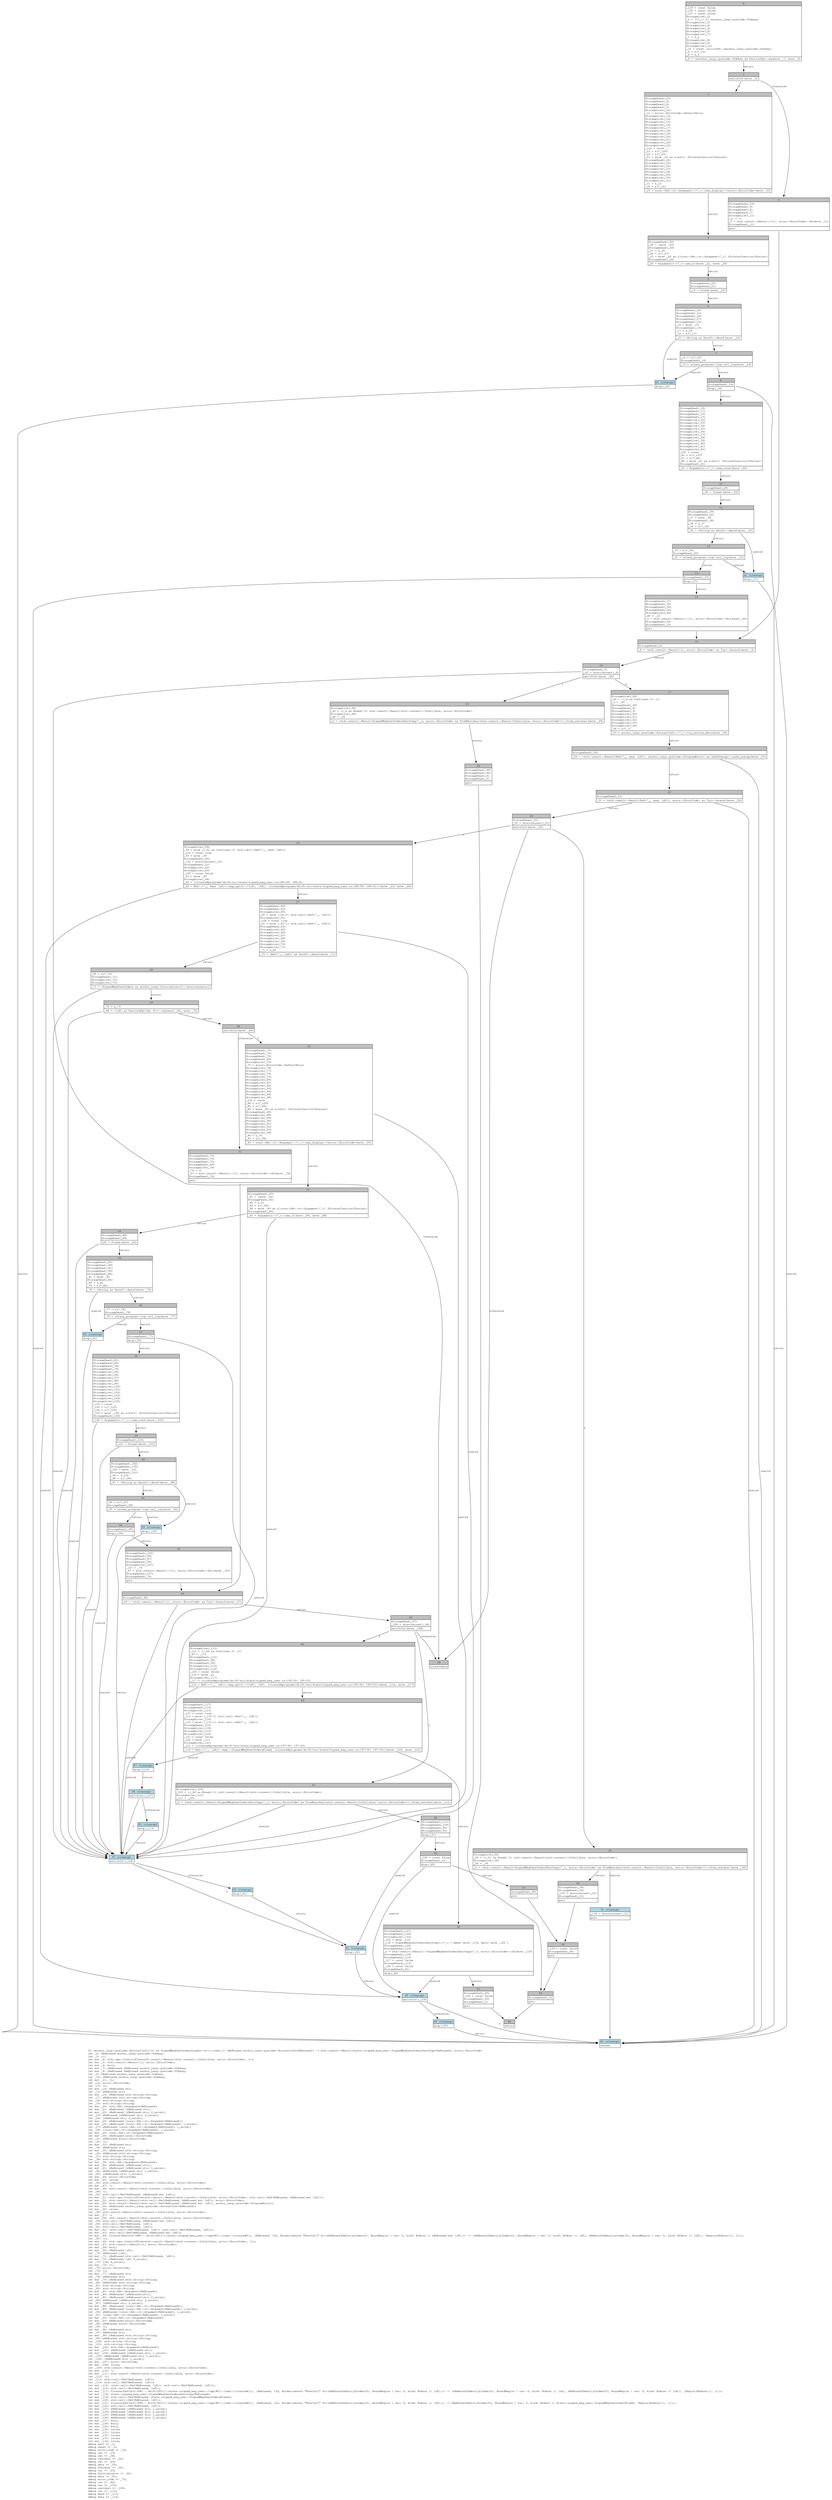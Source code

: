 digraph Mir_0_3979 {
    graph [fontname="Courier, monospace"];
    node [fontname="Courier, monospace"];
    edge [fontname="Courier, monospace"];
    label=<fn &lt;anchor_lang::prelude::AccountInfo&lt;'a&gt; as SignedMsgUserOrdersLoader&lt;'a&gt;&gt;::load(_1: &amp;ReErased anchor_lang::prelude::AccountInfo&lt;ReErased&gt;) -&gt; std::result::Result&lt;state::signed_msg_user::SignedMsgUserOrdersZeroCopy&lt;ReErased&gt;, error::ErrorCode&gt;<br align="left"/>let _2: &amp;ReErased anchor_lang::prelude::Pubkey;<br align="left"/>let _3: ();<br align="left"/>let mut _4: std::ops::ControlFlow&lt;std::result::Result&lt;std::convert::Infallible, error::ErrorCode&gt;, ()&gt;;<br align="left"/>let mut _5: std::result::Result&lt;(), error::ErrorCode&gt;;<br align="left"/>let mut _6: bool;<br align="left"/>let mut _7: &amp;ReErased &amp;ReErased anchor_lang::prelude::Pubkey;<br align="left"/>let mut _8: &amp;ReErased &amp;ReErased anchor_lang::prelude::Pubkey;<br align="left"/>let _9: &amp;ReErased anchor_lang::prelude::Pubkey;<br align="left"/>let _10: &amp;ReErased anchor_lang::prelude::Pubkey;<br align="left"/>let mut _11: ();<br align="left"/>let _12: error::ErrorCode;<br align="left"/>let _13: ();<br align="left"/>let mut _14: &amp;ReErased str;<br align="left"/>let _15: &amp;ReErased str;<br align="left"/>let mut _16: &amp;ReErased std::string::String;<br align="left"/>let _17: &amp;ReErased std::string::String;<br align="left"/>let _18: std::string::String;<br align="left"/>let _19: std::string::String;<br align="left"/>let mut _20: std::fmt::Arguments&lt;ReErased&gt;;<br align="left"/>let mut _21: &amp;ReErased [&amp;ReErased str];<br align="left"/>let mut _22: &amp;ReErased [&amp;ReErased str; 2_usize];<br align="left"/>let _23: &amp;ReErased [&amp;ReErased str; 2_usize];<br align="left"/>let _24: [&amp;ReErased str; 2_usize];<br align="left"/>let mut _25: &amp;ReErased [core::fmt::rt::Argument&lt;ReErased&gt;];<br align="left"/>let mut _26: &amp;ReErased [core::fmt::rt::Argument&lt;ReErased&gt;; 1_usize];<br align="left"/>let _27: &amp;ReErased [core::fmt::rt::Argument&lt;ReErased&gt;; 1_usize];<br align="left"/>let _28: [core::fmt::rt::Argument&lt;ReErased&gt;; 1_usize];<br align="left"/>let mut _29: core::fmt::rt::Argument&lt;ReErased&gt;;<br align="left"/>let mut _30: &amp;ReErased error::ErrorCode;<br align="left"/>let _31: &amp;ReErased error::ErrorCode;<br align="left"/>let _32: ();<br align="left"/>let mut _33: &amp;ReErased str;<br align="left"/>let _34: &amp;ReErased str;<br align="left"/>let mut _35: &amp;ReErased std::string::String;<br align="left"/>let _36: &amp;ReErased std::string::String;<br align="left"/>let _37: std::string::String;<br align="left"/>let _38: std::string::String;<br align="left"/>let mut _39: std::fmt::Arguments&lt;ReErased&gt;;<br align="left"/>let mut _40: &amp;ReErased [&amp;ReErased str];<br align="left"/>let mut _41: &amp;ReErased [&amp;ReErased str; 1_usize];<br align="left"/>let _42: &amp;ReErased [&amp;ReErased str; 1_usize];<br align="left"/>let _43: [&amp;ReErased str; 1_usize];<br align="left"/>let mut _44: error::ErrorCode;<br align="left"/>let mut _45: isize;<br align="left"/>let _46: std::result::Result&lt;std::convert::Infallible, error::ErrorCode&gt;;<br align="left"/>let mut _47: !;<br align="left"/>let mut _48: std::result::Result&lt;std::convert::Infallible, error::ErrorCode&gt;;<br align="left"/>let _49: ();<br align="left"/>let _50: std::cell::Ref&lt;ReErased, &amp;ReErased mut [u8]&gt;;<br align="left"/>let mut _51: std::ops::ControlFlow&lt;std::result::Result&lt;std::convert::Infallible, error::ErrorCode&gt;, std::cell::Ref&lt;ReErased, &amp;ReErased mut [u8]&gt;&gt;;<br align="left"/>let mut _52: std::result::Result&lt;std::cell::Ref&lt;ReErased, &amp;ReErased mut [u8]&gt;, error::ErrorCode&gt;;<br align="left"/>let mut _53: std::result::Result&lt;std::cell::Ref&lt;ReErased, &amp;ReErased mut [u8]&gt;, anchor_lang::prelude::ProgramError&gt;;<br align="left"/>let mut _54: &amp;ReErased anchor_lang::prelude::AccountInfo&lt;ReErased&gt;;<br align="left"/>let mut _55: isize;<br align="left"/>let _56: std::result::Result&lt;std::convert::Infallible, error::ErrorCode&gt;;<br align="left"/>let mut _57: !;<br align="left"/>let mut _58: std::result::Result&lt;std::convert::Infallible, error::ErrorCode&gt;;<br align="left"/>let _59: std::cell::Ref&lt;ReErased, &amp;ReErased mut [u8]&gt;;<br align="left"/>let _60: std::cell::Ref&lt;ReErased, [u8]&gt;;<br align="left"/>let _61: std::cell::Ref&lt;ReErased, [u8]&gt;;<br align="left"/>let mut _62: (std::cell::Ref&lt;ReErased, [u8]&gt;, std::cell::Ref&lt;ReErased, [u8]&gt;);<br align="left"/>let mut _63: std::cell::Ref&lt;ReErased, &amp;ReErased mut [u8]&gt;;<br align="left"/>let mut _64: Closure(DefId(0:3980 ~ drift[d311]::state::signed_msg_user::{impl#5}::load::{closure#0}), [ReErased, i32, Binder(extern &quot;RustCall&quot; fn((&amp;ReBound(DebruijnIndex(0), BoundRegion { var: 0, kind: BrAnon }) &amp;ReErased mut [u8],)) -&gt; (&amp;ReBound(DebruijnIndex(0), BoundRegion { var: 0, kind: BrAnon }) [u8], &amp;ReBound(DebruijnIndex(0), BoundRegion { var: 0, kind: BrAnon }) [u8]), [Region(BrAnon)]), ()]);<br align="left"/>let _65: ();<br align="left"/>let mut _66: std::ops::ControlFlow&lt;std::result::Result&lt;std::convert::Infallible, error::ErrorCode&gt;, ()&gt;;<br align="left"/>let mut _67: std::result::Result&lt;(), error::ErrorCode&gt;;<br align="left"/>let mut _68: bool;<br align="left"/>let mut _69: &amp;ReErased [u8];<br align="left"/>let _70: &amp;ReErased [u8];<br align="left"/>let mut _71: &amp;ReErased std::cell::Ref&lt;ReErased, [u8]&gt;;<br align="left"/>let mut _72: &amp;ReErased [u8; 8_usize];<br align="left"/>let _73: [u8; 8_usize];<br align="left"/>let mut _74: ();<br align="left"/>let _75: error::ErrorCode;<br align="left"/>let _76: ();<br align="left"/>let mut _77: &amp;ReErased str;<br align="left"/>let _78: &amp;ReErased str;<br align="left"/>let mut _79: &amp;ReErased std::string::String;<br align="left"/>let _80: &amp;ReErased std::string::String;<br align="left"/>let _81: std::string::String;<br align="left"/>let _82: std::string::String;<br align="left"/>let mut _83: std::fmt::Arguments&lt;ReErased&gt;;<br align="left"/>let mut _84: &amp;ReErased [&amp;ReErased str];<br align="left"/>let mut _85: &amp;ReErased [&amp;ReErased str; 2_usize];<br align="left"/>let _86: &amp;ReErased [&amp;ReErased str; 2_usize];<br align="left"/>let _87: [&amp;ReErased str; 2_usize];<br align="left"/>let mut _88: &amp;ReErased [core::fmt::rt::Argument&lt;ReErased&gt;];<br align="left"/>let mut _89: &amp;ReErased [core::fmt::rt::Argument&lt;ReErased&gt;; 1_usize];<br align="left"/>let _90: &amp;ReErased [core::fmt::rt::Argument&lt;ReErased&gt;; 1_usize];<br align="left"/>let _91: [core::fmt::rt::Argument&lt;ReErased&gt;; 1_usize];<br align="left"/>let mut _92: core::fmt::rt::Argument&lt;ReErased&gt;;<br align="left"/>let mut _93: &amp;ReErased error::ErrorCode;<br align="left"/>let _94: &amp;ReErased error::ErrorCode;<br align="left"/>let _95: ();<br align="left"/>let mut _96: &amp;ReErased str;<br align="left"/>let _97: &amp;ReErased str;<br align="left"/>let mut _98: &amp;ReErased std::string::String;<br align="left"/>let _99: &amp;ReErased std::string::String;<br align="left"/>let _100: std::string::String;<br align="left"/>let _101: std::string::String;<br align="left"/>let mut _102: std::fmt::Arguments&lt;ReErased&gt;;<br align="left"/>let mut _103: &amp;ReErased [&amp;ReErased str];<br align="left"/>let mut _104: &amp;ReErased [&amp;ReErased str; 1_usize];<br align="left"/>let _105: &amp;ReErased [&amp;ReErased str; 1_usize];<br align="left"/>let _106: [&amp;ReErased str; 1_usize];<br align="left"/>let mut _107: error::ErrorCode;<br align="left"/>let mut _108: isize;<br align="left"/>let _109: std::result::Result&lt;std::convert::Infallible, error::ErrorCode&gt;;<br align="left"/>let mut _110: !;<br align="left"/>let mut _111: std::result::Result&lt;std::convert::Infallible, error::ErrorCode&gt;;<br align="left"/>let _112: ();<br align="left"/>let _113: std::cell::Ref&lt;ReErased, [u8]&gt;;<br align="left"/>let _114: std::cell::Ref&lt;ReErased, [u8]&gt;;<br align="left"/>let mut _115: (std::cell::Ref&lt;ReErased, [u8]&gt;, std::cell::Ref&lt;ReErased, [u8]&gt;);<br align="left"/>let mut _116: std::cell::Ref&lt;ReErased, [u8]&gt;;<br align="left"/>let mut _117: Closure(DefId(0:3981 ~ drift[d311]::state::signed_msg_user::{impl#5}::load::{closure#1}), [ReErased, i32, Binder(extern &quot;RustCall&quot; fn((&amp;ReBound(DebruijnIndex(0), BoundRegion { var: 0, kind: BrAnon }) [u8],)) -&gt; (&amp;ReBound(DebruijnIndex(0), BoundRegion { var: 0, kind: BrAnon }) [u8], &amp;ReBound(DebruijnIndex(0), BoundRegion { var: 0, kind: BrAnon }) [u8]), [Region(BrAnon)]), ()]);<br align="left"/>let mut _118: state::signed_msg_user::SignedMsgUserOrdersZeroCopy&lt;ReErased&gt;;<br align="left"/>let mut _119: std::cell::Ref&lt;ReErased, state::signed_msg_user::SignedMsgUserOrdersFixed&gt;;<br align="left"/>let mut _120: std::cell::Ref&lt;ReErased, [u8]&gt;;<br align="left"/>let mut _121: Closure(DefId(0:3982 ~ drift[d311]::state::signed_msg_user::{impl#5}::load::{closure#2}), [ReErased, i32, Binder(extern &quot;RustCall&quot; fn((&amp;ReBound(DebruijnIndex(0), BoundRegion { var: 0, kind: BrAnon }) [u8],)) -&gt; &amp;ReBound(DebruijnIndex(0), BoundRegion { var: 0, kind: BrAnon }) state::signed_msg_user::SignedMsgUserOrdersFixed, [Region(BrAnon)]), ()]);<br align="left"/>let mut _122: std::cell::Ref&lt;ReErased, [u8]&gt;;<br align="left"/>let mut _123: &amp;ReErased [&amp;ReErased str; 1_usize];<br align="left"/>let mut _124: &amp;ReErased [&amp;ReErased str; 2_usize];<br align="left"/>let mut _125: &amp;ReErased [&amp;ReErased str; 1_usize];<br align="left"/>let mut _126: &amp;ReErased [&amp;ReErased str; 2_usize];<br align="left"/>let mut _127: bool;<br align="left"/>let mut _128: bool;<br align="left"/>let mut _129: bool;<br align="left"/>let mut _130: isize;<br align="left"/>let mut _131: isize;<br align="left"/>let mut _132: isize;<br align="left"/>let mut _133: isize;<br align="left"/>let mut _134: isize;<br align="left"/>debug self =&gt; _1;<br align="left"/>debug owner =&gt; _2;<br align="left"/>debug error_code =&gt; _12;<br align="left"/>debug res =&gt; _19;<br align="left"/>debug res =&gt; _38;<br align="left"/>debug residual =&gt; _46;<br align="left"/>debug val =&gt; _49;<br align="left"/>debug data =&gt; _50;<br align="left"/>debug residual =&gt; _56;<br align="left"/>debug val =&gt; _59;<br align="left"/>debug discriminator =&gt; _60;<br align="left"/>debug data =&gt; _61;<br align="left"/>debug error_code =&gt; _75;<br align="left"/>debug res =&gt; _82;<br align="left"/>debug res =&gt; _101;<br align="left"/>debug residual =&gt; _109;<br align="left"/>debug val =&gt; _112;<br align="left"/>debug fixed =&gt; _113;<br align="left"/>debug data =&gt; _114;<br align="left"/>>;
    bb0__0_3979 [shape="none", label=<<table border="0" cellborder="1" cellspacing="0"><tr><td bgcolor="gray" align="center" colspan="1">0</td></tr><tr><td align="left" balign="left">_129 = const false<br/>_128 = const false<br/>_127 = const false<br/>StorageLive(_2)<br/>_2 = ((*_1).3: &amp;anchor_lang::prelude::Pubkey)<br/>StorageLive(_3)<br/>StorageLive(_4)<br/>StorageLive(_5)<br/>StorageLive(_6)<br/>StorageLive(_7)<br/>_7 = &amp;_2<br/>StorageLive(_8)<br/>StorageLive(_9)<br/>StorageLive(_10)<br/>_10 = const {alloc266: &amp;anchor_lang::prelude::Pubkey}<br/>_9 = &amp;(*_10)<br/>_8 = &amp;_9<br/></td></tr><tr><td align="left">_6 = &lt;&amp;anchor_lang::prelude::Pubkey as PartialEq&gt;::eq(move _7, move _8)</td></tr></table>>];
    bb1__0_3979 [shape="none", label=<<table border="0" cellborder="1" cellspacing="0"><tr><td bgcolor="gray" align="center" colspan="1">1</td></tr><tr><td align="left">switchInt(move _6)</td></tr></table>>];
    bb2__0_3979 [shape="none", label=<<table border="0" cellborder="1" cellspacing="0"><tr><td bgcolor="gray" align="center" colspan="1">2</td></tr><tr><td align="left" balign="left">StorageDead(_10)<br/>StorageDead(_9)<br/>StorageDead(_8)<br/>StorageDead(_7)<br/>StorageLive(_11)<br/>_11 = ()<br/>_5 = std::result::Result::&lt;(), error::ErrorCode&gt;::Ok(move _11)<br/>StorageDead(_11)<br/></td></tr><tr><td align="left">goto</td></tr></table>>];
    bb3__0_3979 [shape="none", label=<<table border="0" cellborder="1" cellspacing="0"><tr><td bgcolor="gray" align="center" colspan="1">3</td></tr><tr><td align="left" balign="left">StorageDead(_10)<br/>StorageDead(_9)<br/>StorageDead(_8)<br/>StorageDead(_7)<br/>StorageLive(_12)<br/>_12 = error::ErrorCode::DefaultError<br/>StorageLive(_13)<br/>StorageLive(_14)<br/>StorageLive(_15)<br/>StorageLive(_16)<br/>StorageLive(_17)<br/>StorageLive(_18)<br/>StorageLive(_19)<br/>StorageLive(_20)<br/>StorageLive(_21)<br/>StorageLive(_22)<br/>StorageLive(_23)<br/>_126 = const _<br/>_23 = &amp;(*_126)<br/>_22 = &amp;(*_23)<br/>_21 = move _22 as &amp;[&amp;str] (PointerCoercion(Unsize))<br/>StorageDead(_22)<br/>StorageLive(_25)<br/>StorageLive(_26)<br/>StorageLive(_27)<br/>StorageLive(_28)<br/>StorageLive(_29)<br/>StorageLive(_30)<br/>StorageLive(_31)<br/>_31 = &amp;_12<br/>_30 = &amp;(*_31)<br/></td></tr><tr><td align="left">_29 = core::fmt::rt::Argument::&lt;'_&gt;::new_display::&lt;error::ErrorCode&gt;(move _30)</td></tr></table>>];
    bb4__0_3979 [shape="none", label=<<table border="0" cellborder="1" cellspacing="0"><tr><td bgcolor="gray" align="center" colspan="1">4</td></tr><tr><td align="left" balign="left">StorageDead(_30)<br/>_28 = [move _29]<br/>StorageDead(_29)<br/>_27 = &amp;_28<br/>_26 = &amp;(*_27)<br/>_25 = move _26 as &amp;[core::fmt::rt::Argument&lt;'_&gt;] (PointerCoercion(Unsize))<br/>StorageDead(_26)<br/></td></tr><tr><td align="left">_20 = Arguments::&lt;'_&gt;::new_v1(move _21, move _25)</td></tr></table>>];
    bb5__0_3979 [shape="none", label=<<table border="0" cellborder="1" cellspacing="0"><tr><td bgcolor="gray" align="center" colspan="1">5</td></tr><tr><td align="left" balign="left">StorageDead(_25)<br/>StorageDead(_21)<br/></td></tr><tr><td align="left">_19 = format(move _20)</td></tr></table>>];
    bb6__0_3979 [shape="none", label=<<table border="0" cellborder="1" cellspacing="0"><tr><td bgcolor="gray" align="center" colspan="1">6</td></tr><tr><td align="left" balign="left">StorageDead(_20)<br/>StorageDead(_31)<br/>StorageDead(_28)<br/>StorageDead(_27)<br/>StorageDead(_23)<br/>_18 = move _19<br/>StorageDead(_19)<br/>_17 = &amp;_18<br/>_16 = &amp;(*_17)<br/></td></tr><tr><td align="left">_15 = &lt;String as Deref&gt;::deref(move _16)</td></tr></table>>];
    bb7__0_3979 [shape="none", label=<<table border="0" cellborder="1" cellspacing="0"><tr><td bgcolor="gray" align="center" colspan="1">7</td></tr><tr><td align="left" balign="left">_14 = &amp;(*_15)<br/>StorageDead(_16)<br/></td></tr><tr><td align="left">_13 = solana_program::log::sol_log(move _14)</td></tr></table>>];
    bb8__0_3979 [shape="none", label=<<table border="0" cellborder="1" cellspacing="0"><tr><td bgcolor="gray" align="center" colspan="1">8</td></tr><tr><td align="left" balign="left">StorageDead(_14)<br/></td></tr><tr><td align="left">drop(_18)</td></tr></table>>];
    bb9__0_3979 [shape="none", label=<<table border="0" cellborder="1" cellspacing="0"><tr><td bgcolor="gray" align="center" colspan="1">9</td></tr><tr><td align="left" balign="left">StorageDead(_18)<br/>StorageDead(_17)<br/>StorageDead(_15)<br/>StorageDead(_13)<br/>StorageLive(_32)<br/>StorageLive(_33)<br/>StorageLive(_34)<br/>StorageLive(_35)<br/>StorageLive(_36)<br/>StorageLive(_37)<br/>StorageLive(_38)<br/>StorageLive(_39)<br/>StorageLive(_40)<br/>StorageLive(_41)<br/>StorageLive(_42)<br/>_125 = const _<br/>_42 = &amp;(*_125)<br/>_41 = &amp;(*_42)<br/>_40 = move _41 as &amp;[&amp;str] (PointerCoercion(Unsize))<br/>StorageDead(_41)<br/></td></tr><tr><td align="left">_39 = Arguments::&lt;'_&gt;::new_const(move _40)</td></tr></table>>];
    bb10__0_3979 [shape="none", label=<<table border="0" cellborder="1" cellspacing="0"><tr><td bgcolor="gray" align="center" colspan="1">10</td></tr><tr><td align="left" balign="left">StorageDead(_40)<br/></td></tr><tr><td align="left">_38 = format(move _39)</td></tr></table>>];
    bb11__0_3979 [shape="none", label=<<table border="0" cellborder="1" cellspacing="0"><tr><td bgcolor="gray" align="center" colspan="1">11</td></tr><tr><td align="left" balign="left">StorageDead(_39)<br/>StorageDead(_42)<br/>_37 = move _38<br/>StorageDead(_38)<br/>_36 = &amp;_37<br/>_35 = &amp;(*_36)<br/></td></tr><tr><td align="left">_34 = &lt;String as Deref&gt;::deref(move _35)</td></tr></table>>];
    bb12__0_3979 [shape="none", label=<<table border="0" cellborder="1" cellspacing="0"><tr><td bgcolor="gray" align="center" colspan="1">12</td></tr><tr><td align="left" balign="left">_33 = &amp;(*_34)<br/>StorageDead(_35)<br/></td></tr><tr><td align="left">_32 = solana_program::log::sol_log(move _33)</td></tr></table>>];
    bb13__0_3979 [shape="none", label=<<table border="0" cellborder="1" cellspacing="0"><tr><td bgcolor="gray" align="center" colspan="1">13</td></tr><tr><td align="left" balign="left">StorageDead(_33)<br/></td></tr><tr><td align="left">drop(_37)</td></tr></table>>];
    bb14__0_3979 [shape="none", label=<<table border="0" cellborder="1" cellspacing="0"><tr><td bgcolor="gray" align="center" colspan="1">14</td></tr><tr><td align="left" balign="left">StorageDead(_37)<br/>StorageDead(_36)<br/>StorageDead(_34)<br/>StorageDead(_32)<br/>StorageLive(_44)<br/>_44 = _12<br/>_5 = std::result::Result::&lt;(), error::ErrorCode&gt;::Err(move _44)<br/>StorageDead(_44)<br/>StorageDead(_12)<br/></td></tr><tr><td align="left">goto</td></tr></table>>];
    bb15__0_3979 [shape="none", label=<<table border="0" cellborder="1" cellspacing="0"><tr><td bgcolor="gray" align="center" colspan="1">15</td></tr><tr><td align="left" balign="left">StorageDead(_6)<br/></td></tr><tr><td align="left">_4 = &lt;std::result::Result&lt;(), error::ErrorCode&gt; as Try&gt;::branch(move _5)</td></tr></table>>];
    bb16__0_3979 [shape="none", label=<<table border="0" cellborder="1" cellspacing="0"><tr><td bgcolor="gray" align="center" colspan="1">16</td></tr><tr><td align="left" balign="left">StorageDead(_5)<br/>_45 = discriminant(_4)<br/></td></tr><tr><td align="left">switchInt(move _45)</td></tr></table>>];
    bb17__0_3979 [shape="none", label=<<table border="0" cellborder="1" cellspacing="0"><tr><td bgcolor="gray" align="center" colspan="1">17</td></tr><tr><td align="left" balign="left">StorageLive(_49)<br/>_49 = ((_4 as Continue).0: ())<br/>_3 = _49<br/>StorageDead(_49)<br/>StorageDead(_4)<br/>StorageDead(_3)<br/>StorageLive(_50)<br/>StorageLive(_51)<br/>StorageLive(_52)<br/>StorageLive(_53)<br/>StorageLive(_54)<br/>_54 = &amp;(*_1)<br/></td></tr><tr><td align="left">_53 = anchor_lang::prelude::AccountInfo::&lt;'_&gt;::try_borrow_data(move _54)</td></tr></table>>];
    bb18__0_3979 [shape="none", label=<<table border="0" cellborder="1" cellspacing="0"><tr><td bgcolor="gray" align="center" colspan="1">18</td></tr><tr><td align="left">unreachable</td></tr></table>>];
    bb19__0_3979 [shape="none", label=<<table border="0" cellborder="1" cellspacing="0"><tr><td bgcolor="gray" align="center" colspan="1">19</td></tr><tr><td align="left" balign="left">StorageLive(_46)<br/>_46 = ((_4 as Break).0: std::result::Result&lt;std::convert::Infallible, error::ErrorCode&gt;)<br/>StorageLive(_48)<br/>_48 = _46<br/></td></tr><tr><td align="left">_0 = &lt;std::result::Result&lt;SignedMsgUserOrdersZeroCopy&lt;'_&gt;, error::ErrorCode&gt; as FromResidual&lt;std::result::Result&lt;Infallible, error::ErrorCode&gt;&gt;&gt;::from_residual(move _48)</td></tr></table>>];
    bb20__0_3979 [shape="none", label=<<table border="0" cellborder="1" cellspacing="0"><tr><td bgcolor="gray" align="center" colspan="1">20</td></tr><tr><td align="left" balign="left">StorageDead(_48)<br/>StorageDead(_46)<br/>StorageDead(_4)<br/>StorageDead(_3)<br/></td></tr><tr><td align="left">goto</td></tr></table>>];
    bb21__0_3979 [shape="none", label=<<table border="0" cellborder="1" cellspacing="0"><tr><td bgcolor="gray" align="center" colspan="1">21</td></tr><tr><td align="left" balign="left">StorageDead(_54)<br/></td></tr><tr><td align="left">_52 = &lt;std::result::Result&lt;Ref&lt;'_, &amp;mut [u8]&gt;, anchor_lang::prelude::ProgramError&gt; as SafeUnwrap&gt;::safe_unwrap(move _53)</td></tr></table>>];
    bb22__0_3979 [shape="none", label=<<table border="0" cellborder="1" cellspacing="0"><tr><td bgcolor="gray" align="center" colspan="1">22</td></tr><tr><td align="left" balign="left">StorageDead(_53)<br/></td></tr><tr><td align="left">_51 = &lt;std::result::Result&lt;Ref&lt;'_, &amp;mut [u8]&gt;, error::ErrorCode&gt; as Try&gt;::branch(move _52)</td></tr></table>>];
    bb23__0_3979 [shape="none", label=<<table border="0" cellborder="1" cellspacing="0"><tr><td bgcolor="gray" align="center" colspan="1">23</td></tr><tr><td align="left" balign="left">StorageDead(_52)<br/>_55 = discriminant(_51)<br/></td></tr><tr><td align="left">switchInt(move _55)</td></tr></table>>];
    bb24__0_3979 [shape="none", label=<<table border="0" cellborder="1" cellspacing="0"><tr><td bgcolor="gray" align="center" colspan="1">24</td></tr><tr><td align="left" balign="left">StorageLive(_59)<br/>_59 = move ((_51 as Continue).0: std::cell::Ref&lt;'_, &amp;mut [u8]&gt;)<br/>_129 = const true<br/>_50 = move _59<br/>StorageDead(_59)<br/>_132 = discriminant(_51)<br/>StorageDead(_51)<br/>StorageLive(_62)<br/>StorageLive(_63)<br/>_129 = const false<br/>_63 = move _50<br/>StorageLive(_64)<br/>_64 = {closure@programs/drift/src/state/signed_msg_user.rs:188:58: 188:61}<br/></td></tr><tr><td align="left">_62 = Ref::&lt;'_, &amp;mut [u8]&gt;::map_split::&lt;[u8], [u8], {closure@programs/drift/src/state/signed_msg_user.rs:188:58: 188:61}&gt;(move _63, move _64)</td></tr></table>>];
    bb25__0_3979 [shape="none", label=<<table border="0" cellborder="1" cellspacing="0"><tr><td bgcolor="gray" align="center" colspan="1">25</td></tr><tr><td align="left" balign="left">StorageLive(_56)<br/>_56 = ((_51 as Break).0: std::result::Result&lt;std::convert::Infallible, error::ErrorCode&gt;)<br/>StorageLive(_58)<br/>_58 = _56<br/></td></tr><tr><td align="left">_0 = &lt;std::result::Result&lt;SignedMsgUserOrdersZeroCopy&lt;'_&gt;, error::ErrorCode&gt; as FromResidual&lt;std::result::Result&lt;Infallible, error::ErrorCode&gt;&gt;&gt;::from_residual(move _58)</td></tr></table>>];
    bb26__0_3979 [shape="none", label=<<table border="0" cellborder="1" cellspacing="0"><tr><td bgcolor="gray" align="center" colspan="1">26</td></tr><tr><td align="left" balign="left">StorageDead(_58)<br/>StorageDead(_56)<br/>_130 = discriminant(_51)<br/>StorageDead(_51)<br/></td></tr><tr><td align="left">goto</td></tr></table>>];
    bb27__0_3979 [shape="none", label=<<table border="0" cellborder="1" cellspacing="0"><tr><td bgcolor="gray" align="center" colspan="1">27</td></tr><tr><td align="left" balign="left">StorageDead(_64)<br/>StorageDead(_63)<br/>StorageLive(_60)<br/>_60 = move (_62.0: std::cell::Ref&lt;'_, [u8]&gt;)<br/>StorageLive(_61)<br/>_128 = const true<br/>_61 = move (_62.1: std::cell::Ref&lt;'_, [u8]&gt;)<br/>StorageDead(_62)<br/>StorageLive(_65)<br/>StorageLive(_66)<br/>StorageLive(_67)<br/>StorageLive(_68)<br/>StorageLive(_69)<br/>StorageLive(_70)<br/>StorageLive(_71)<br/>_71 = &amp;_60<br/></td></tr><tr><td align="left">_70 = &lt;Ref&lt;'_, [u8]&gt; as Deref&gt;::deref(move _71)</td></tr></table>>];
    bb28__0_3979 [shape="none", label=<<table border="0" cellborder="1" cellspacing="0"><tr><td bgcolor="gray" align="center" colspan="1">28</td></tr><tr><td align="left" balign="left">_69 = &amp;(*_70)<br/>StorageDead(_71)<br/>StorageLive(_72)<br/>StorageLive(_73)<br/></td></tr><tr><td align="left">_73 = &lt;SignedMsgUserOrders as anchor_lang::Discriminator&gt;::discriminator()</td></tr></table>>];
    bb29__0_3979 [shape="none", label=<<table border="0" cellborder="1" cellspacing="0"><tr><td bgcolor="gray" align="center" colspan="1">29</td></tr><tr><td align="left" balign="left">_72 = &amp;_73<br/></td></tr><tr><td align="left">_68 = &lt;[u8] as PartialEq&lt;[u8; 8]&gt;&gt;::eq(move _69, move _72)</td></tr></table>>];
    bb30__0_3979 [shape="none", label=<<table border="0" cellborder="1" cellspacing="0"><tr><td bgcolor="gray" align="center" colspan="1">30</td></tr><tr><td align="left">switchInt(move _68)</td></tr></table>>];
    bb31__0_3979 [shape="none", label=<<table border="0" cellborder="1" cellspacing="0"><tr><td bgcolor="gray" align="center" colspan="1">31</td></tr><tr><td align="left" balign="left">StorageDead(_73)<br/>StorageDead(_72)<br/>StorageDead(_70)<br/>StorageDead(_69)<br/>StorageLive(_74)<br/>_74 = ()<br/>_67 = std::result::Result::&lt;(), error::ErrorCode&gt;::Ok(move _74)<br/>StorageDead(_74)<br/></td></tr><tr><td align="left">goto</td></tr></table>>];
    bb32__0_3979 [shape="none", label=<<table border="0" cellborder="1" cellspacing="0"><tr><td bgcolor="gray" align="center" colspan="1">32</td></tr><tr><td align="left" balign="left">StorageDead(_73)<br/>StorageDead(_72)<br/>StorageDead(_70)<br/>StorageDead(_69)<br/>StorageLive(_75)<br/>_75 = error::ErrorCode::DefaultError<br/>StorageLive(_76)<br/>StorageLive(_77)<br/>StorageLive(_78)<br/>StorageLive(_79)<br/>StorageLive(_80)<br/>StorageLive(_81)<br/>StorageLive(_82)<br/>StorageLive(_83)<br/>StorageLive(_84)<br/>StorageLive(_85)<br/>StorageLive(_86)<br/>_124 = const _<br/>_86 = &amp;(*_124)<br/>_85 = &amp;(*_86)<br/>_84 = move _85 as &amp;[&amp;str] (PointerCoercion(Unsize))<br/>StorageDead(_85)<br/>StorageLive(_88)<br/>StorageLive(_89)<br/>StorageLive(_90)<br/>StorageLive(_91)<br/>StorageLive(_92)<br/>StorageLive(_93)<br/>StorageLive(_94)<br/>_94 = &amp;_75<br/>_93 = &amp;(*_94)<br/></td></tr><tr><td align="left">_92 = core::fmt::rt::Argument::&lt;'_&gt;::new_display::&lt;error::ErrorCode&gt;(move _93)</td></tr></table>>];
    bb33__0_3979 [shape="none", label=<<table border="0" cellborder="1" cellspacing="0"><tr><td bgcolor="gray" align="center" colspan="1">33</td></tr><tr><td align="left" balign="left">StorageDead(_93)<br/>_91 = [move _92]<br/>StorageDead(_92)<br/>_90 = &amp;_91<br/>_89 = &amp;(*_90)<br/>_88 = move _89 as &amp;[core::fmt::rt::Argument&lt;'_&gt;] (PointerCoercion(Unsize))<br/>StorageDead(_89)<br/></td></tr><tr><td align="left">_83 = Arguments::&lt;'_&gt;::new_v1(move _84, move _88)</td></tr></table>>];
    bb34__0_3979 [shape="none", label=<<table border="0" cellborder="1" cellspacing="0"><tr><td bgcolor="gray" align="center" colspan="1">34</td></tr><tr><td align="left" balign="left">StorageDead(_88)<br/>StorageDead(_84)<br/></td></tr><tr><td align="left">_82 = format(move _83)</td></tr></table>>];
    bb35__0_3979 [shape="none", label=<<table border="0" cellborder="1" cellspacing="0"><tr><td bgcolor="gray" align="center" colspan="1">35</td></tr><tr><td align="left" balign="left">StorageDead(_83)<br/>StorageDead(_94)<br/>StorageDead(_91)<br/>StorageDead(_90)<br/>StorageDead(_86)<br/>_81 = move _82<br/>StorageDead(_82)<br/>_80 = &amp;_81<br/>_79 = &amp;(*_80)<br/></td></tr><tr><td align="left">_78 = &lt;String as Deref&gt;::deref(move _79)</td></tr></table>>];
    bb36__0_3979 [shape="none", label=<<table border="0" cellborder="1" cellspacing="0"><tr><td bgcolor="gray" align="center" colspan="1">36</td></tr><tr><td align="left" balign="left">_77 = &amp;(*_78)<br/>StorageDead(_79)<br/></td></tr><tr><td align="left">_76 = solana_program::log::sol_log(move _77)</td></tr></table>>];
    bb37__0_3979 [shape="none", label=<<table border="0" cellborder="1" cellspacing="0"><tr><td bgcolor="gray" align="center" colspan="1">37</td></tr><tr><td align="left" balign="left">StorageDead(_77)<br/></td></tr><tr><td align="left">drop(_81)</td></tr></table>>];
    bb38__0_3979 [shape="none", label=<<table border="0" cellborder="1" cellspacing="0"><tr><td bgcolor="gray" align="center" colspan="1">38</td></tr><tr><td align="left" balign="left">StorageDead(_81)<br/>StorageDead(_80)<br/>StorageDead(_78)<br/>StorageDead(_76)<br/>StorageLive(_95)<br/>StorageLive(_96)<br/>StorageLive(_97)<br/>StorageLive(_98)<br/>StorageLive(_99)<br/>StorageLive(_100)<br/>StorageLive(_101)<br/>StorageLive(_102)<br/>StorageLive(_103)<br/>StorageLive(_104)<br/>StorageLive(_105)<br/>_123 = const _<br/>_105 = &amp;(*_123)<br/>_104 = &amp;(*_105)<br/>_103 = move _104 as &amp;[&amp;str] (PointerCoercion(Unsize))<br/>StorageDead(_104)<br/></td></tr><tr><td align="left">_102 = Arguments::&lt;'_&gt;::new_const(move _103)</td></tr></table>>];
    bb39__0_3979 [shape="none", label=<<table border="0" cellborder="1" cellspacing="0"><tr><td bgcolor="gray" align="center" colspan="1">39</td></tr><tr><td align="left" balign="left">StorageDead(_103)<br/></td></tr><tr><td align="left">_101 = format(move _102)</td></tr></table>>];
    bb40__0_3979 [shape="none", label=<<table border="0" cellborder="1" cellspacing="0"><tr><td bgcolor="gray" align="center" colspan="1">40</td></tr><tr><td align="left" balign="left">StorageDead(_102)<br/>StorageDead(_105)<br/>_100 = move _101<br/>StorageDead(_101)<br/>_99 = &amp;_100<br/>_98 = &amp;(*_99)<br/></td></tr><tr><td align="left">_97 = &lt;String as Deref&gt;::deref(move _98)</td></tr></table>>];
    bb41__0_3979 [shape="none", label=<<table border="0" cellborder="1" cellspacing="0"><tr><td bgcolor="gray" align="center" colspan="1">41</td></tr><tr><td align="left" balign="left">_96 = &amp;(*_97)<br/>StorageDead(_98)<br/></td></tr><tr><td align="left">_95 = solana_program::log::sol_log(move _96)</td></tr></table>>];
    bb42__0_3979 [shape="none", label=<<table border="0" cellborder="1" cellspacing="0"><tr><td bgcolor="gray" align="center" colspan="1">42</td></tr><tr><td align="left" balign="left">StorageDead(_96)<br/></td></tr><tr><td align="left">drop(_100)</td></tr></table>>];
    bb43__0_3979 [shape="none", label=<<table border="0" cellborder="1" cellspacing="0"><tr><td bgcolor="gray" align="center" colspan="1">43</td></tr><tr><td align="left" balign="left">StorageDead(_100)<br/>StorageDead(_99)<br/>StorageDead(_97)<br/>StorageDead(_95)<br/>StorageLive(_107)<br/>_107 = _75<br/>_67 = std::result::Result::&lt;(), error::ErrorCode&gt;::Err(move _107)<br/>StorageDead(_107)<br/>StorageDead(_75)<br/></td></tr><tr><td align="left">goto</td></tr></table>>];
    bb44__0_3979 [shape="none", label=<<table border="0" cellborder="1" cellspacing="0"><tr><td bgcolor="gray" align="center" colspan="1">44</td></tr><tr><td align="left" balign="left">StorageDead(_68)<br/></td></tr><tr><td align="left">_66 = &lt;std::result::Result&lt;(), error::ErrorCode&gt; as Try&gt;::branch(move _67)</td></tr></table>>];
    bb45__0_3979 [shape="none", label=<<table border="0" cellborder="1" cellspacing="0"><tr><td bgcolor="gray" align="center" colspan="1">45</td></tr><tr><td align="left" balign="left">StorageDead(_67)<br/>_108 = discriminant(_66)<br/></td></tr><tr><td align="left">switchInt(move _108)</td></tr></table>>];
    bb46__0_3979 [shape="none", label=<<table border="0" cellborder="1" cellspacing="0"><tr><td bgcolor="gray" align="center" colspan="1">46</td></tr><tr><td align="left" balign="left">StorageLive(_112)<br/>_112 = ((_66 as Continue).0: ())<br/>_65 = _112<br/>StorageDead(_112)<br/>StorageDead(_66)<br/>StorageDead(_65)<br/>StorageLive(_115)<br/>StorageLive(_116)<br/>_128 = const false<br/>_116 = move _61<br/>StorageLive(_117)<br/>_117 = {closure@programs/drift/src/state/signed_msg_user.rs:195:50: 195:53}<br/></td></tr><tr><td align="left">_115 = Ref::&lt;'_, [u8]&gt;::map_split::&lt;[u8], [u8], {closure@programs/drift/src/state/signed_msg_user.rs:195:50: 195:53}&gt;(move _116, move _117)</td></tr></table>>];
    bb47__0_3979 [shape="none", label=<<table border="0" cellborder="1" cellspacing="0"><tr><td bgcolor="gray" align="center" colspan="1">47</td></tr><tr><td align="left" balign="left">StorageLive(_109)<br/>_109 = ((_66 as Break).0: std::result::Result&lt;std::convert::Infallible, error::ErrorCode&gt;)<br/>StorageLive(_111)<br/>_111 = _109<br/></td></tr><tr><td align="left">_0 = &lt;std::result::Result&lt;SignedMsgUserOrdersZeroCopy&lt;'_&gt;, error::ErrorCode&gt; as FromResidual&lt;std::result::Result&lt;Infallible, error::ErrorCode&gt;&gt;&gt;::from_residual(move _111)</td></tr></table>>];
    bb48__0_3979 [shape="none", label=<<table border="0" cellborder="1" cellspacing="0"><tr><td bgcolor="gray" align="center" colspan="1">48</td></tr><tr><td align="left" balign="left">StorageDead(_111)<br/>StorageDead(_109)<br/>StorageDead(_66)<br/>StorageDead(_65)<br/></td></tr><tr><td align="left">drop(_61)</td></tr></table>>];
    bb49__0_3979 [shape="none", label=<<table border="0" cellborder="1" cellspacing="0"><tr><td bgcolor="gray" align="center" colspan="1">49</td></tr><tr><td align="left" balign="left">StorageDead(_117)<br/>StorageDead(_116)<br/>StorageLive(_113)<br/>_127 = const true<br/>_113 = move (_115.0: std::cell::Ref&lt;'_, [u8]&gt;)<br/>StorageLive(_114)<br/>_114 = move (_115.1: std::cell::Ref&lt;'_, [u8]&gt;)<br/>StorageDead(_115)<br/>StorageLive(_118)<br/>StorageLive(_119)<br/>StorageLive(_120)<br/>_127 = const false<br/>_120 = move _113<br/>StorageLive(_121)<br/>_121 = {closure@programs/drift/src/state/signed_msg_user.rs:197:36: 197:39}<br/></td></tr><tr><td align="left">_119 = Ref::&lt;'_, [u8]&gt;::map::&lt;SignedMsgUserOrdersFixed, {closure@programs/drift/src/state/signed_msg_user.rs:197:36: 197:39}&gt;(move _120, move _121)</td></tr></table>>];
    bb50__0_3979 [shape="none", label=<<table border="0" cellborder="1" cellspacing="0"><tr><td bgcolor="gray" align="center" colspan="1">50</td></tr><tr><td align="left" balign="left">StorageDead(_121)<br/>StorageDead(_120)<br/>StorageLive(_122)<br/>_122 = move _114<br/>_118 = SignedMsgUserOrdersZeroCopy::&lt;'_&gt; { fixed: move _119, data: move _122 }<br/>StorageDead(_122)<br/>StorageDead(_119)<br/>_0 = std::result::Result::&lt;SignedMsgUserOrdersZeroCopy&lt;'_&gt;, error::ErrorCode&gt;::Ok(move _118)<br/>StorageDead(_118)<br/>StorageDead(_114)<br/>_127 = const false<br/>StorageDead(_113)<br/>_128 = const false<br/>StorageDead(_61)<br/></td></tr><tr><td align="left">drop(_60)</td></tr></table>>];
    bb51__0_3979 [shape="none", label=<<table border="0" cellborder="1" cellspacing="0"><tr><td bgcolor="gray" align="center" colspan="1">51</td></tr><tr><td align="left" balign="left">StorageDead(_60)<br/>_129 = const false<br/>StorageDead(_50)<br/>StorageDead(_2)<br/></td></tr><tr><td align="left">goto</td></tr></table>>];
    bb52__0_3979 [shape="none", label=<<table border="0" cellborder="1" cellspacing="0"><tr><td bgcolor="gray" align="center" colspan="1">52</td></tr><tr><td align="left" balign="left">_128 = const false<br/>StorageDead(_61)<br/></td></tr><tr><td align="left">drop(_60)</td></tr></table>>];
    bb53__0_3979 [shape="none", label=<<table border="0" cellborder="1" cellspacing="0"><tr><td bgcolor="gray" align="center" colspan="1">53</td></tr><tr><td align="left" balign="left">StorageDead(_60)<br/></td></tr><tr><td align="left">goto</td></tr></table>>];
    bb54__0_3979 [shape="none", label=<<table border="0" cellborder="1" cellspacing="0"><tr><td bgcolor="gray" align="center" colspan="1">54</td></tr><tr><td align="left" balign="left">_129 = const false<br/>StorageDead(_50)<br/></td></tr><tr><td align="left">goto</td></tr></table>>];
    bb55__0_3979 [shape="none", label=<<table border="0" cellborder="1" cellspacing="0"><tr><td bgcolor="gray" align="center" colspan="1">55</td></tr><tr><td align="left" balign="left">StorageDead(_2)<br/></td></tr><tr><td align="left">goto</td></tr></table>>];
    bb56__0_3979 [shape="none", label=<<table border="0" cellborder="1" cellspacing="0"><tr><td bgcolor="gray" align="center" colspan="1">56</td></tr><tr><td align="left">return</td></tr></table>>];
    bb57__0_3979 [shape="none", label=<<table border="0" cellborder="1" cellspacing="0"><tr><td bgcolor="lightblue" align="center" colspan="1">57 (cleanup)</td></tr><tr><td align="left">drop(_114)</td></tr></table>>];
    bb58__0_3979 [shape="none", label=<<table border="0" cellborder="1" cellspacing="0"><tr><td bgcolor="lightblue" align="center" colspan="1">58 (cleanup)</td></tr><tr><td align="left">switchInt(_127)</td></tr></table>>];
    bb59__0_3979 [shape="none", label=<<table border="0" cellborder="1" cellspacing="0"><tr><td bgcolor="lightblue" align="center" colspan="1">59 (cleanup)</td></tr><tr><td align="left">drop(_100)</td></tr></table>>];
    bb60__0_3979 [shape="none", label=<<table border="0" cellborder="1" cellspacing="0"><tr><td bgcolor="lightblue" align="center" colspan="1">60 (cleanup)</td></tr><tr><td align="left">drop(_81)</td></tr></table>>];
    bb61__0_3979 [shape="none", label=<<table border="0" cellborder="1" cellspacing="0"><tr><td bgcolor="lightblue" align="center" colspan="1">61 (cleanup)</td></tr><tr><td align="left">drop(_60)</td></tr></table>>];
    bb62__0_3979 [shape="none", label=<<table border="0" cellborder="1" cellspacing="0"><tr><td bgcolor="lightblue" align="center" colspan="1">62 (cleanup)</td></tr><tr><td align="left">drop(_37)</td></tr></table>>];
    bb63__0_3979 [shape="none", label=<<table border="0" cellborder="1" cellspacing="0"><tr><td bgcolor="lightblue" align="center" colspan="1">63 (cleanup)</td></tr><tr><td align="left">drop(_18)</td></tr></table>>];
    bb64__0_3979 [shape="none", label=<<table border="0" cellborder="1" cellspacing="0"><tr><td bgcolor="lightblue" align="center" colspan="1">64 (cleanup)</td></tr><tr><td align="left">resume</td></tr></table>>];
    bb65__0_3979 [shape="none", label=<<table border="0" cellborder="1" cellspacing="0"><tr><td bgcolor="lightblue" align="center" colspan="1">65 (cleanup)</td></tr><tr><td align="left">drop(_113)</td></tr></table>>];
    bb66__0_3979 [shape="none", label=<<table border="0" cellborder="1" cellspacing="0"><tr><td bgcolor="lightblue" align="center" colspan="1">66 (cleanup)</td></tr><tr><td align="left">drop(_61)</td></tr></table>>];
    bb67__0_3979 [shape="none", label=<<table border="0" cellborder="1" cellspacing="0"><tr><td bgcolor="lightblue" align="center" colspan="1">67 (cleanup)</td></tr><tr><td align="left">switchInt(_128)</td></tr></table>>];
    bb68__0_3979 [shape="none", label=<<table border="0" cellborder="1" cellspacing="0"><tr><td bgcolor="lightblue" align="center" colspan="1">68 (cleanup)</td></tr><tr><td align="left">drop(_50)</td></tr></table>>];
    bb69__0_3979 [shape="none", label=<<table border="0" cellborder="1" cellspacing="0"><tr><td bgcolor="lightblue" align="center" colspan="1">69 (cleanup)</td></tr><tr><td align="left">switchInt(_129)</td></tr></table>>];
    bb70__0_3979 [shape="none", label=<<table border="0" cellborder="1" cellspacing="0"><tr><td bgcolor="lightblue" align="center" colspan="1">70 (cleanup)</td></tr><tr><td align="left" balign="left">_134 = discriminant(_51)<br/></td></tr><tr><td align="left">goto</td></tr></table>>];
    bb0__0_3979 -> bb1__0_3979 [label="return"];
    bb1__0_3979 -> bb3__0_3979 [label="0"];
    bb1__0_3979 -> bb2__0_3979 [label="otherwise"];
    bb2__0_3979 -> bb15__0_3979 [label=""];
    bb3__0_3979 -> bb4__0_3979 [label="return"];
    bb4__0_3979 -> bb5__0_3979 [label="return"];
    bb5__0_3979 -> bb6__0_3979 [label="return"];
    bb6__0_3979 -> bb7__0_3979 [label="return"];
    bb6__0_3979 -> bb63__0_3979 [label="unwind"];
    bb7__0_3979 -> bb8__0_3979 [label="return"];
    bb7__0_3979 -> bb63__0_3979 [label="unwind"];
    bb8__0_3979 -> bb9__0_3979 [label="return"];
    bb8__0_3979 -> bb64__0_3979 [label="unwind"];
    bb9__0_3979 -> bb10__0_3979 [label="return"];
    bb10__0_3979 -> bb11__0_3979 [label="return"];
    bb11__0_3979 -> bb12__0_3979 [label="return"];
    bb11__0_3979 -> bb62__0_3979 [label="unwind"];
    bb12__0_3979 -> bb13__0_3979 [label="return"];
    bb12__0_3979 -> bb62__0_3979 [label="unwind"];
    bb13__0_3979 -> bb14__0_3979 [label="return"];
    bb13__0_3979 -> bb64__0_3979 [label="unwind"];
    bb14__0_3979 -> bb15__0_3979 [label=""];
    bb15__0_3979 -> bb16__0_3979 [label="return"];
    bb16__0_3979 -> bb17__0_3979 [label="0"];
    bb16__0_3979 -> bb19__0_3979 [label="1"];
    bb16__0_3979 -> bb18__0_3979 [label="otherwise"];
    bb17__0_3979 -> bb21__0_3979 [label="return"];
    bb19__0_3979 -> bb20__0_3979 [label="return"];
    bb20__0_3979 -> bb55__0_3979 [label=""];
    bb21__0_3979 -> bb22__0_3979 [label="return"];
    bb21__0_3979 -> bb64__0_3979 [label="unwind"];
    bb22__0_3979 -> bb23__0_3979 [label="return"];
    bb22__0_3979 -> bb64__0_3979 [label="unwind"];
    bb23__0_3979 -> bb24__0_3979 [label="0"];
    bb23__0_3979 -> bb25__0_3979 [label="1"];
    bb23__0_3979 -> bb18__0_3979 [label="otherwise"];
    bb24__0_3979 -> bb27__0_3979 [label="return"];
    bb24__0_3979 -> bb69__0_3979 [label="unwind"];
    bb25__0_3979 -> bb26__0_3979 [label="return"];
    bb25__0_3979 -> bb70__0_3979 [label="unwind"];
    bb26__0_3979 -> bb54__0_3979 [label=""];
    bb27__0_3979 -> bb28__0_3979 [label="return"];
    bb27__0_3979 -> bb67__0_3979 [label="unwind"];
    bb28__0_3979 -> bb29__0_3979 [label="return"];
    bb28__0_3979 -> bb67__0_3979 [label="unwind"];
    bb29__0_3979 -> bb30__0_3979 [label="return"];
    bb29__0_3979 -> bb67__0_3979 [label="unwind"];
    bb30__0_3979 -> bb32__0_3979 [label="0"];
    bb30__0_3979 -> bb31__0_3979 [label="otherwise"];
    bb31__0_3979 -> bb44__0_3979 [label=""];
    bb32__0_3979 -> bb33__0_3979 [label="return"];
    bb32__0_3979 -> bb67__0_3979 [label="unwind"];
    bb33__0_3979 -> bb34__0_3979 [label="return"];
    bb33__0_3979 -> bb67__0_3979 [label="unwind"];
    bb34__0_3979 -> bb35__0_3979 [label="return"];
    bb34__0_3979 -> bb67__0_3979 [label="unwind"];
    bb35__0_3979 -> bb36__0_3979 [label="return"];
    bb35__0_3979 -> bb60__0_3979 [label="unwind"];
    bb36__0_3979 -> bb37__0_3979 [label="return"];
    bb36__0_3979 -> bb60__0_3979 [label="unwind"];
    bb37__0_3979 -> bb38__0_3979 [label="return"];
    bb37__0_3979 -> bb67__0_3979 [label="unwind"];
    bb38__0_3979 -> bb39__0_3979 [label="return"];
    bb38__0_3979 -> bb67__0_3979 [label="unwind"];
    bb39__0_3979 -> bb40__0_3979 [label="return"];
    bb39__0_3979 -> bb67__0_3979 [label="unwind"];
    bb40__0_3979 -> bb41__0_3979 [label="return"];
    bb40__0_3979 -> bb59__0_3979 [label="unwind"];
    bb41__0_3979 -> bb42__0_3979 [label="return"];
    bb41__0_3979 -> bb59__0_3979 [label="unwind"];
    bb42__0_3979 -> bb43__0_3979 [label="return"];
    bb42__0_3979 -> bb67__0_3979 [label="unwind"];
    bb43__0_3979 -> bb44__0_3979 [label=""];
    bb44__0_3979 -> bb45__0_3979 [label="return"];
    bb44__0_3979 -> bb67__0_3979 [label="unwind"];
    bb45__0_3979 -> bb46__0_3979 [label="0"];
    bb45__0_3979 -> bb47__0_3979 [label="1"];
    bb45__0_3979 -> bb18__0_3979 [label="otherwise"];
    bb46__0_3979 -> bb49__0_3979 [label="return"];
    bb46__0_3979 -> bb67__0_3979 [label="unwind"];
    bb47__0_3979 -> bb48__0_3979 [label="return"];
    bb47__0_3979 -> bb67__0_3979 [label="unwind"];
    bb48__0_3979 -> bb52__0_3979 [label="return"];
    bb48__0_3979 -> bb61__0_3979 [label="unwind"];
    bb49__0_3979 -> bb50__0_3979 [label="return"];
    bb49__0_3979 -> bb57__0_3979 [label="unwind"];
    bb50__0_3979 -> bb51__0_3979 [label="return"];
    bb50__0_3979 -> bb69__0_3979 [label="unwind"];
    bb51__0_3979 -> bb56__0_3979 [label=""];
    bb52__0_3979 -> bb53__0_3979 [label="return"];
    bb52__0_3979 -> bb69__0_3979 [label="unwind"];
    bb53__0_3979 -> bb54__0_3979 [label=""];
    bb54__0_3979 -> bb55__0_3979 [label=""];
    bb55__0_3979 -> bb56__0_3979 [label=""];
    bb57__0_3979 -> bb58__0_3979 [label="return"];
    bb58__0_3979 -> bb67__0_3979 [label="0"];
    bb58__0_3979 -> bb65__0_3979 [label="otherwise"];
    bb59__0_3979 -> bb67__0_3979 [label="return"];
    bb60__0_3979 -> bb67__0_3979 [label="return"];
    bb61__0_3979 -> bb69__0_3979 [label="return"];
    bb62__0_3979 -> bb64__0_3979 [label="return"];
    bb63__0_3979 -> bb64__0_3979 [label="return"];
    bb65__0_3979 -> bb67__0_3979 [label="return"];
    bb66__0_3979 -> bb61__0_3979 [label="return"];
    bb67__0_3979 -> bb61__0_3979 [label="0"];
    bb67__0_3979 -> bb66__0_3979 [label="otherwise"];
    bb68__0_3979 -> bb64__0_3979 [label="return"];
    bb69__0_3979 -> bb64__0_3979 [label="0"];
    bb69__0_3979 -> bb68__0_3979 [label="otherwise"];
    bb70__0_3979 -> bb64__0_3979 [label=""];
}
